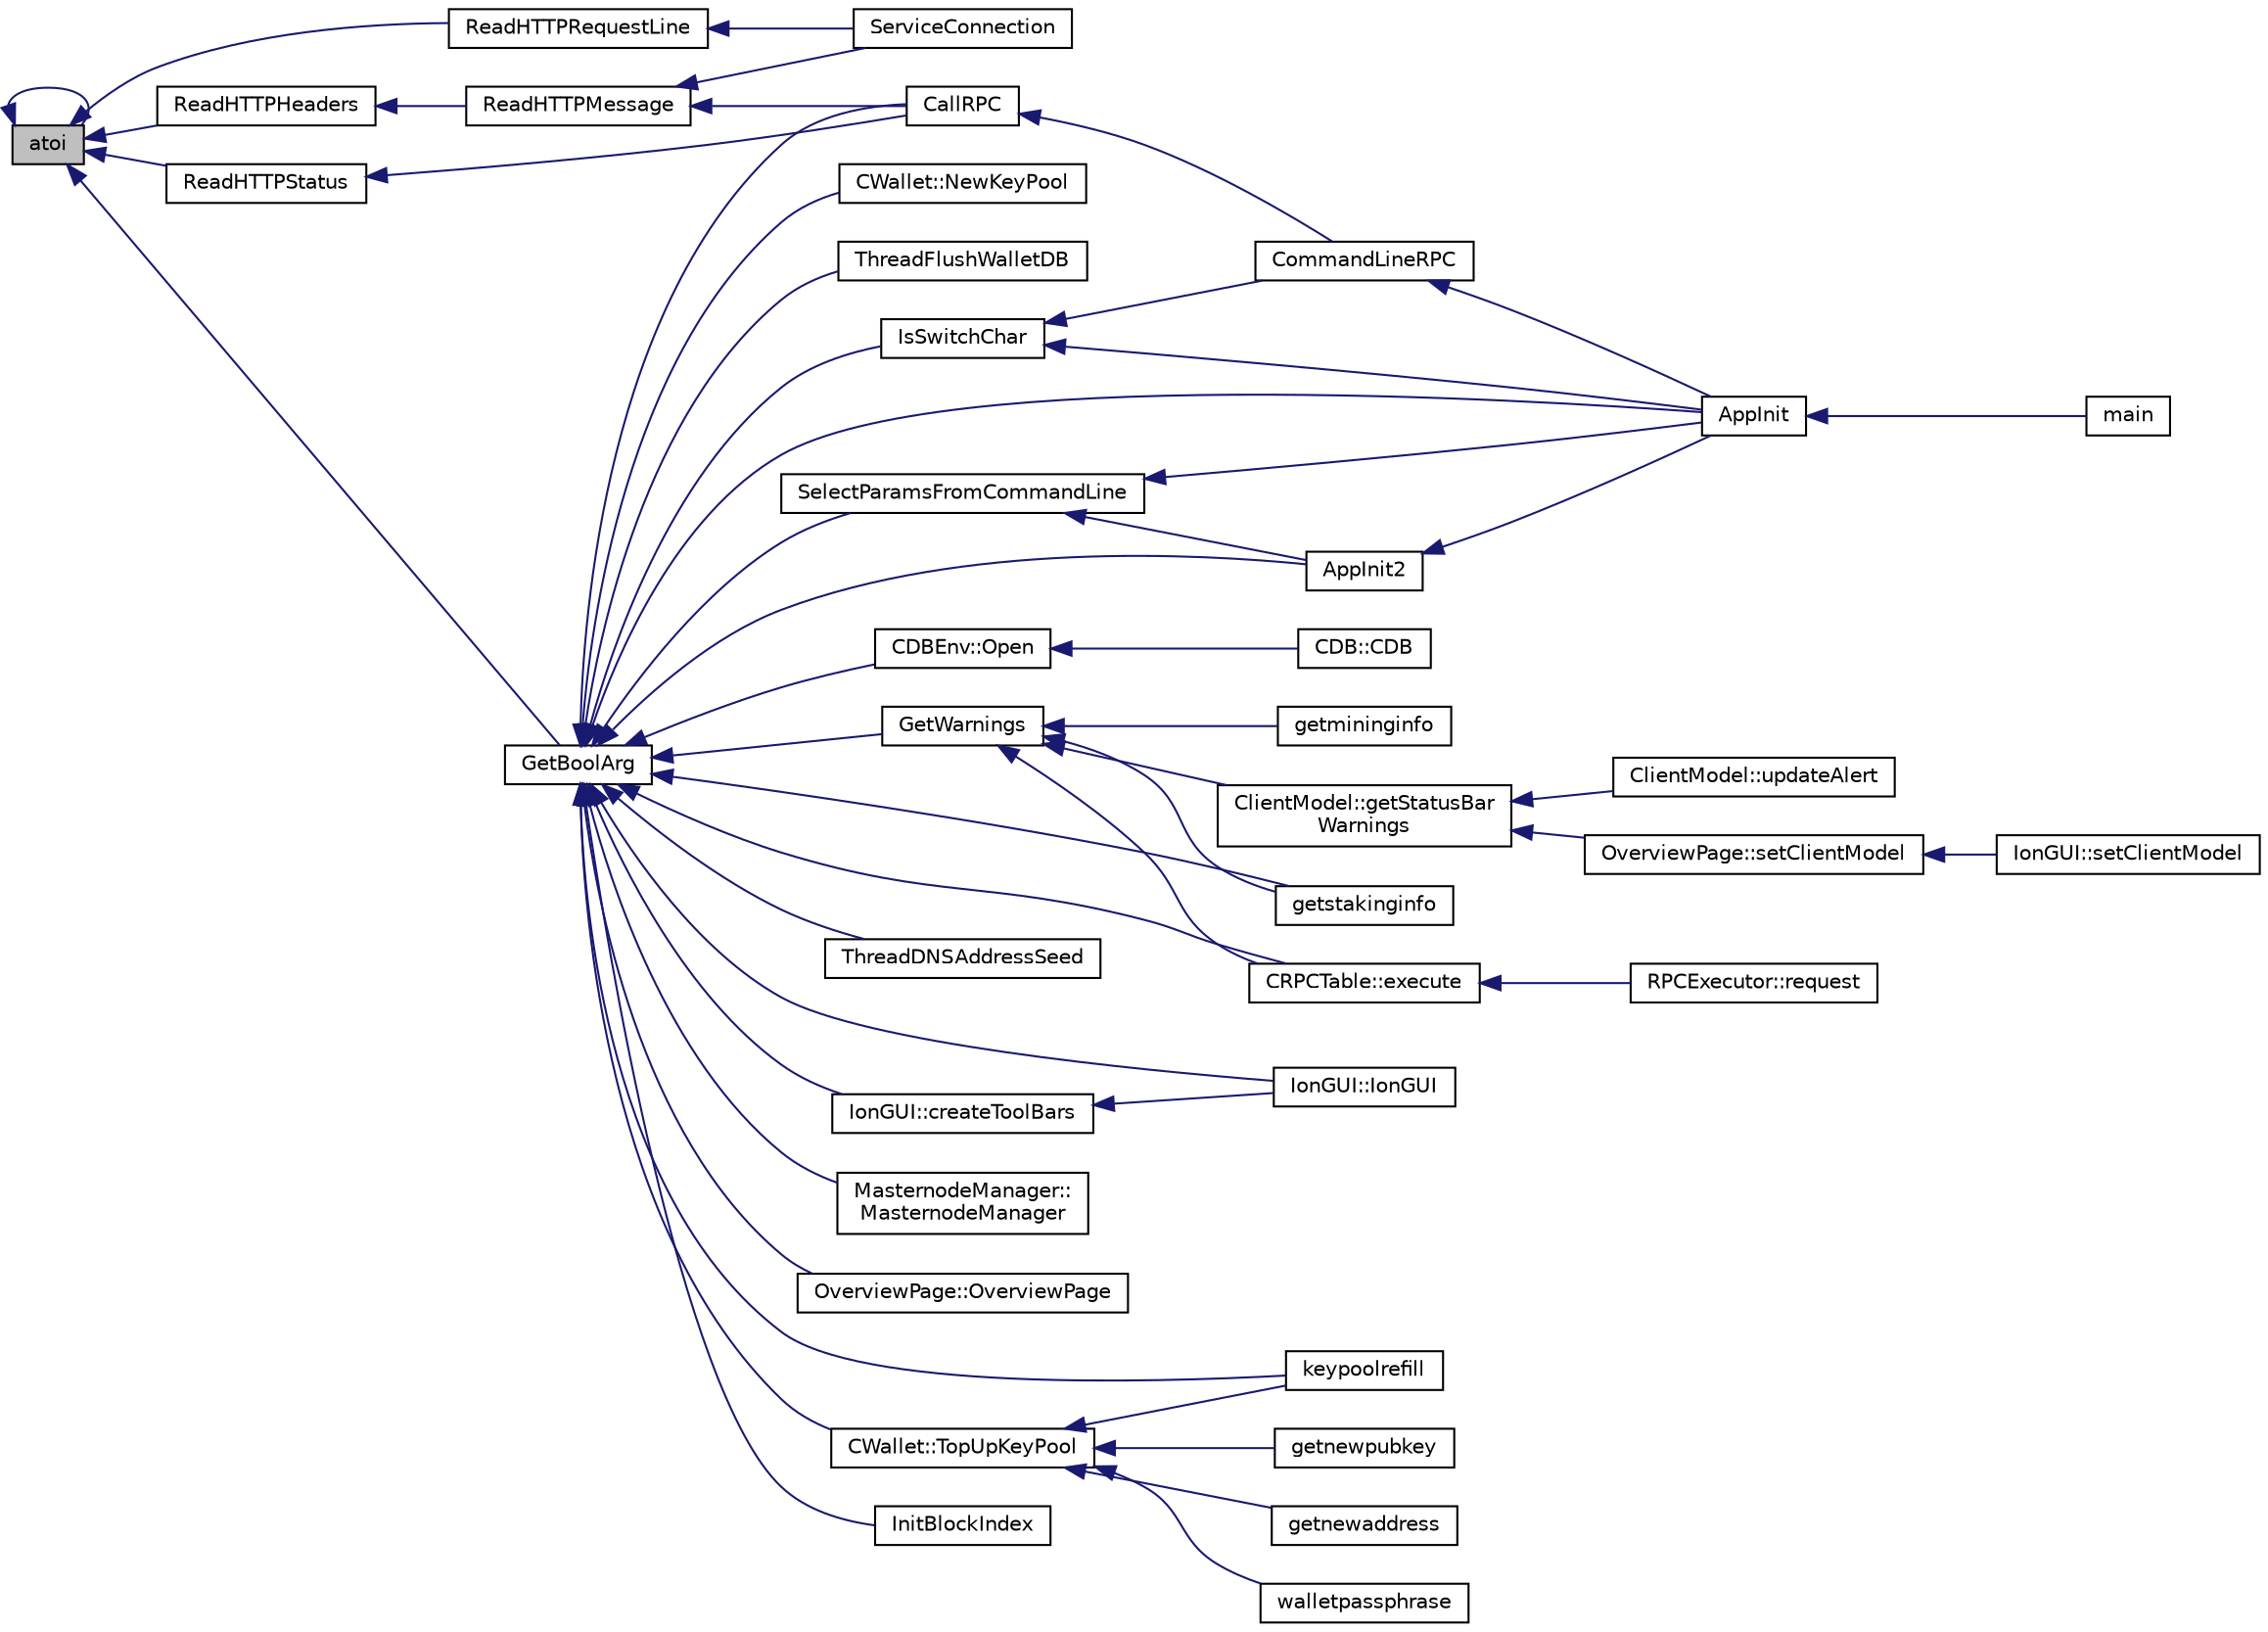 digraph "atoi"
{
  edge [fontname="Helvetica",fontsize="10",labelfontname="Helvetica",labelfontsize="10"];
  node [fontname="Helvetica",fontsize="10",shape=record];
  rankdir="LR";
  Node2 [label="atoi",height=0.2,width=0.4,color="black", fillcolor="grey75", style="filled", fontcolor="black"];
  Node2 -> Node3 [dir="back",color="midnightblue",fontsize="10",style="solid",fontname="Helvetica"];
  Node3 [label="ReadHTTPRequestLine",height=0.2,width=0.4,color="black", fillcolor="white", style="filled",URL="$rpcprotocol_8cpp.html#add578b3fb095706a7a78d265fa97d8d0"];
  Node3 -> Node4 [dir="back",color="midnightblue",fontsize="10",style="solid",fontname="Helvetica"];
  Node4 [label="ServiceConnection",height=0.2,width=0.4,color="black", fillcolor="white", style="filled",URL="$rpcserver_8cpp.html#adda5af922ba2f27c9f6219394d3c4f4c"];
  Node2 -> Node5 [dir="back",color="midnightblue",fontsize="10",style="solid",fontname="Helvetica"];
  Node5 [label="ReadHTTPStatus",height=0.2,width=0.4,color="black", fillcolor="white", style="filled",URL="$rpcprotocol_8h.html#af615c564cc7794d255e5adfacade4066"];
  Node5 -> Node6 [dir="back",color="midnightblue",fontsize="10",style="solid",fontname="Helvetica"];
  Node6 [label="CallRPC",height=0.2,width=0.4,color="black", fillcolor="white", style="filled",URL="$rpcclient_8cpp.html#ae0b4394f271db49671cf894dbe94c484"];
  Node6 -> Node7 [dir="back",color="midnightblue",fontsize="10",style="solid",fontname="Helvetica"];
  Node7 [label="CommandLineRPC",height=0.2,width=0.4,color="black", fillcolor="white", style="filled",URL="$rpcclient_8h.html#a4ee23259648a971c9c05aeff8b545a6d"];
  Node7 -> Node8 [dir="back",color="midnightblue",fontsize="10",style="solid",fontname="Helvetica"];
  Node8 [label="AppInit",height=0.2,width=0.4,color="black", fillcolor="white", style="filled",URL="$iond_8cpp.html#ac59316b767e6984e1285f0531275286b"];
  Node8 -> Node9 [dir="back",color="midnightblue",fontsize="10",style="solid",fontname="Helvetica"];
  Node9 [label="main",height=0.2,width=0.4,color="black", fillcolor="white", style="filled",URL="$iond_8cpp.html#a0ddf1224851353fc92bfbff6f499fa97"];
  Node2 -> Node10 [dir="back",color="midnightblue",fontsize="10",style="solid",fontname="Helvetica"];
  Node10 [label="ReadHTTPHeaders",height=0.2,width=0.4,color="black", fillcolor="white", style="filled",URL="$rpcprotocol_8cpp.html#adfa1ef30dd1e00dcbecff15e1161e369"];
  Node10 -> Node11 [dir="back",color="midnightblue",fontsize="10",style="solid",fontname="Helvetica"];
  Node11 [label="ReadHTTPMessage",height=0.2,width=0.4,color="black", fillcolor="white", style="filled",URL="$rpcprotocol_8cpp.html#a04ef20cccddfd1505806982c3c232325"];
  Node11 -> Node6 [dir="back",color="midnightblue",fontsize="10",style="solid",fontname="Helvetica"];
  Node11 -> Node4 [dir="back",color="midnightblue",fontsize="10",style="solid",fontname="Helvetica"];
  Node2 -> Node2 [dir="back",color="midnightblue",fontsize="10",style="solid",fontname="Helvetica"];
  Node2 -> Node12 [dir="back",color="midnightblue",fontsize="10",style="solid",fontname="Helvetica"];
  Node12 [label="GetBoolArg",height=0.2,width=0.4,color="black", fillcolor="white", style="filled",URL="$util_8h.html#a64d956f1dda7f9a80ab5d594532b906d",tooltip="Return boolean argument or default value. "];
  Node12 -> Node13 [dir="back",color="midnightblue",fontsize="10",style="solid",fontname="Helvetica"];
  Node13 [label="SelectParamsFromCommandLine",height=0.2,width=0.4,color="black", fillcolor="white", style="filled",URL="$chainparams_8h.html#a8b1e95814ad8f7fbcd9dead5cae3783d",tooltip="Looks for -regtest or -testnet and then calls SelectParams as appropriate. "];
  Node13 -> Node14 [dir="back",color="midnightblue",fontsize="10",style="solid",fontname="Helvetica"];
  Node14 [label="AppInit2",height=0.2,width=0.4,color="black", fillcolor="white", style="filled",URL="$init_8h.html#a1a4c1bfbf6ba1db77e988b89b9cadfd3",tooltip="Initialize ion. "];
  Node14 -> Node8 [dir="back",color="midnightblue",fontsize="10",style="solid",fontname="Helvetica"];
  Node13 -> Node8 [dir="back",color="midnightblue",fontsize="10",style="solid",fontname="Helvetica"];
  Node12 -> Node15 [dir="back",color="midnightblue",fontsize="10",style="solid",fontname="Helvetica"];
  Node15 [label="CDBEnv::Open",height=0.2,width=0.4,color="black", fillcolor="white", style="filled",URL="$class_c_d_b_env.html#a1a81be1585305e5cedd2bccd6c7570c3"];
  Node15 -> Node16 [dir="back",color="midnightblue",fontsize="10",style="solid",fontname="Helvetica"];
  Node16 [label="CDB::CDB",height=0.2,width=0.4,color="black", fillcolor="white", style="filled",URL="$class_c_d_b.html#aa5f2317ab28c6424bfebdaa969aa2b2c"];
  Node12 -> Node14 [dir="back",color="midnightblue",fontsize="10",style="solid",fontname="Helvetica"];
  Node12 -> Node8 [dir="back",color="midnightblue",fontsize="10",style="solid",fontname="Helvetica"];
  Node12 -> Node17 [dir="back",color="midnightblue",fontsize="10",style="solid",fontname="Helvetica"];
  Node17 [label="GetWarnings",height=0.2,width=0.4,color="black", fillcolor="white", style="filled",URL="$main_8cpp.html#a70b1d1b79f1c760e65c960713b87b732"];
  Node17 -> Node18 [dir="back",color="midnightblue",fontsize="10",style="solid",fontname="Helvetica"];
  Node18 [label="ClientModel::getStatusBar\lWarnings",height=0.2,width=0.4,color="black", fillcolor="white", style="filled",URL="$class_client_model.html#a16718fa6c90ac5bce0ce1dcbfb3ec95c",tooltip="Return warnings to be displayed in status bar. "];
  Node18 -> Node19 [dir="back",color="midnightblue",fontsize="10",style="solid",fontname="Helvetica"];
  Node19 [label="ClientModel::updateAlert",height=0.2,width=0.4,color="black", fillcolor="white", style="filled",URL="$class_client_model.html#a16758b18ded91ceba202d6023cad4b51"];
  Node18 -> Node20 [dir="back",color="midnightblue",fontsize="10",style="solid",fontname="Helvetica"];
  Node20 [label="OverviewPage::setClientModel",height=0.2,width=0.4,color="black", fillcolor="white", style="filled",URL="$class_overview_page.html#a5d2610ab2b9c58e3b5f67c05f984e097"];
  Node20 -> Node21 [dir="back",color="midnightblue",fontsize="10",style="solid",fontname="Helvetica"];
  Node21 [label="IonGUI::setClientModel",height=0.2,width=0.4,color="black", fillcolor="white", style="filled",URL="$class_ion_g_u_i.html#aee0c583c834ce4f4c598c29db83b0680",tooltip="Set the client model. "];
  Node17 -> Node22 [dir="back",color="midnightblue",fontsize="10",style="solid",fontname="Helvetica"];
  Node22 [label="getmininginfo",height=0.2,width=0.4,color="black", fillcolor="white", style="filled",URL="$rpcmining_8cpp.html#a89c187faff7322c7d15134d13570ca1e"];
  Node17 -> Node23 [dir="back",color="midnightblue",fontsize="10",style="solid",fontname="Helvetica"];
  Node23 [label="getstakinginfo",height=0.2,width=0.4,color="black", fillcolor="white", style="filled",URL="$rpcmining_8cpp.html#aedf628177ea04e0077d9d530963d40d6"];
  Node17 -> Node24 [dir="back",color="midnightblue",fontsize="10",style="solid",fontname="Helvetica"];
  Node24 [label="CRPCTable::execute",height=0.2,width=0.4,color="black", fillcolor="white", style="filled",URL="$class_c_r_p_c_table.html#a18a39759205e739d86a35a1c92243760",tooltip="Execute a method. "];
  Node24 -> Node25 [dir="back",color="midnightblue",fontsize="10",style="solid",fontname="Helvetica"];
  Node25 [label="RPCExecutor::request",height=0.2,width=0.4,color="black", fillcolor="white", style="filled",URL="$class_r_p_c_executor.html#a26e314b5c74eef7a5d310578e1cdb1eb"];
  Node12 -> Node26 [dir="back",color="midnightblue",fontsize="10",style="solid",fontname="Helvetica"];
  Node26 [label="ThreadDNSAddressSeed",height=0.2,width=0.4,color="black", fillcolor="white", style="filled",URL="$net_8cpp.html#ab2d8883b5524ec7b80d3b9535e73a3ed"];
  Node12 -> Node27 [dir="back",color="midnightblue",fontsize="10",style="solid",fontname="Helvetica"];
  Node27 [label="IonGUI::IonGUI",height=0.2,width=0.4,color="black", fillcolor="white", style="filled",URL="$class_ion_g_u_i.html#ad0e22e4901b039bcc987ef0328c8c5d4"];
  Node12 -> Node28 [dir="back",color="midnightblue",fontsize="10",style="solid",fontname="Helvetica"];
  Node28 [label="IonGUI::createToolBars",height=0.2,width=0.4,color="black", fillcolor="white", style="filled",URL="$class_ion_g_u_i.html#ac0c19a21a81abd9b6cc15ca0c9bab099",tooltip="Create the toolbars. "];
  Node28 -> Node27 [dir="back",color="midnightblue",fontsize="10",style="solid",fontname="Helvetica"];
  Node12 -> Node29 [dir="back",color="midnightblue",fontsize="10",style="solid",fontname="Helvetica"];
  Node29 [label="MasternodeManager::\lMasternodeManager",height=0.2,width=0.4,color="black", fillcolor="white", style="filled",URL="$class_masternode_manager.html#ad18cb99065e056e6b791e2356de826bf"];
  Node12 -> Node30 [dir="back",color="midnightblue",fontsize="10",style="solid",fontname="Helvetica"];
  Node30 [label="OverviewPage::OverviewPage",height=0.2,width=0.4,color="black", fillcolor="white", style="filled",URL="$class_overview_page.html#a18c1a29cab6b745b25e701b20f234932"];
  Node12 -> Node6 [dir="back",color="midnightblue",fontsize="10",style="solid",fontname="Helvetica"];
  Node12 -> Node23 [dir="back",color="midnightblue",fontsize="10",style="solid",fontname="Helvetica"];
  Node12 -> Node24 [dir="back",color="midnightblue",fontsize="10",style="solid",fontname="Helvetica"];
  Node12 -> Node31 [dir="back",color="midnightblue",fontsize="10",style="solid",fontname="Helvetica"];
  Node31 [label="keypoolrefill",height=0.2,width=0.4,color="black", fillcolor="white", style="filled",URL="$rpcwallet_8cpp.html#afe8615fcf2c8e5319166c2fa8c638e08"];
  Node12 -> Node32 [dir="back",color="midnightblue",fontsize="10",style="solid",fontname="Helvetica"];
  Node32 [label="IsSwitchChar",height=0.2,width=0.4,color="black", fillcolor="white", style="filled",URL="$util_8h.html#ac0165e18ce3be89a2e0731e27d54b478"];
  Node32 -> Node8 [dir="back",color="midnightblue",fontsize="10",style="solid",fontname="Helvetica"];
  Node32 -> Node7 [dir="back",color="midnightblue",fontsize="10",style="solid",fontname="Helvetica"];
  Node12 -> Node33 [dir="back",color="midnightblue",fontsize="10",style="solid",fontname="Helvetica"];
  Node33 [label="InitBlockIndex",height=0.2,width=0.4,color="black", fillcolor="white", style="filled",URL="$validation_8h.html#aaf2e19311fff6b9cd421a9a9d59f7ff1",tooltip="Initialize a new block tree database + block data on disk. "];
  Node12 -> Node34 [dir="back",color="midnightblue",fontsize="10",style="solid",fontname="Helvetica"];
  Node34 [label="CWallet::NewKeyPool",height=0.2,width=0.4,color="black", fillcolor="white", style="filled",URL="$class_c_wallet.html#a7353ba1e79fc4167fbfbe79b41698fa7"];
  Node12 -> Node35 [dir="back",color="midnightblue",fontsize="10",style="solid",fontname="Helvetica"];
  Node35 [label="CWallet::TopUpKeyPool",height=0.2,width=0.4,color="black", fillcolor="white", style="filled",URL="$class_c_wallet.html#aeeeca131336b2ec20cede9a2fccc203a"];
  Node35 -> Node36 [dir="back",color="midnightblue",fontsize="10",style="solid",fontname="Helvetica"];
  Node36 [label="getnewpubkey",height=0.2,width=0.4,color="black", fillcolor="white", style="filled",URL="$rpcwallet_8cpp.html#a3f3bb4d519074126a20dd609a6886a72"];
  Node35 -> Node37 [dir="back",color="midnightblue",fontsize="10",style="solid",fontname="Helvetica"];
  Node37 [label="getnewaddress",height=0.2,width=0.4,color="black", fillcolor="white", style="filled",URL="$rpcwallet_8cpp.html#aead824d845d670fbd8f187ebd4f9a535"];
  Node35 -> Node31 [dir="back",color="midnightblue",fontsize="10",style="solid",fontname="Helvetica"];
  Node35 -> Node38 [dir="back",color="midnightblue",fontsize="10",style="solid",fontname="Helvetica"];
  Node38 [label="walletpassphrase",height=0.2,width=0.4,color="black", fillcolor="white", style="filled",URL="$rpcwallet_8cpp.html#a733f7c70e7c18783935e6de9643c0086"];
  Node12 -> Node39 [dir="back",color="midnightblue",fontsize="10",style="solid",fontname="Helvetica"];
  Node39 [label="ThreadFlushWalletDB",height=0.2,width=0.4,color="black", fillcolor="white", style="filled",URL="$walletdb_8cpp.html#a571e13707ba159c7c047875764ae5e2b"];
}
